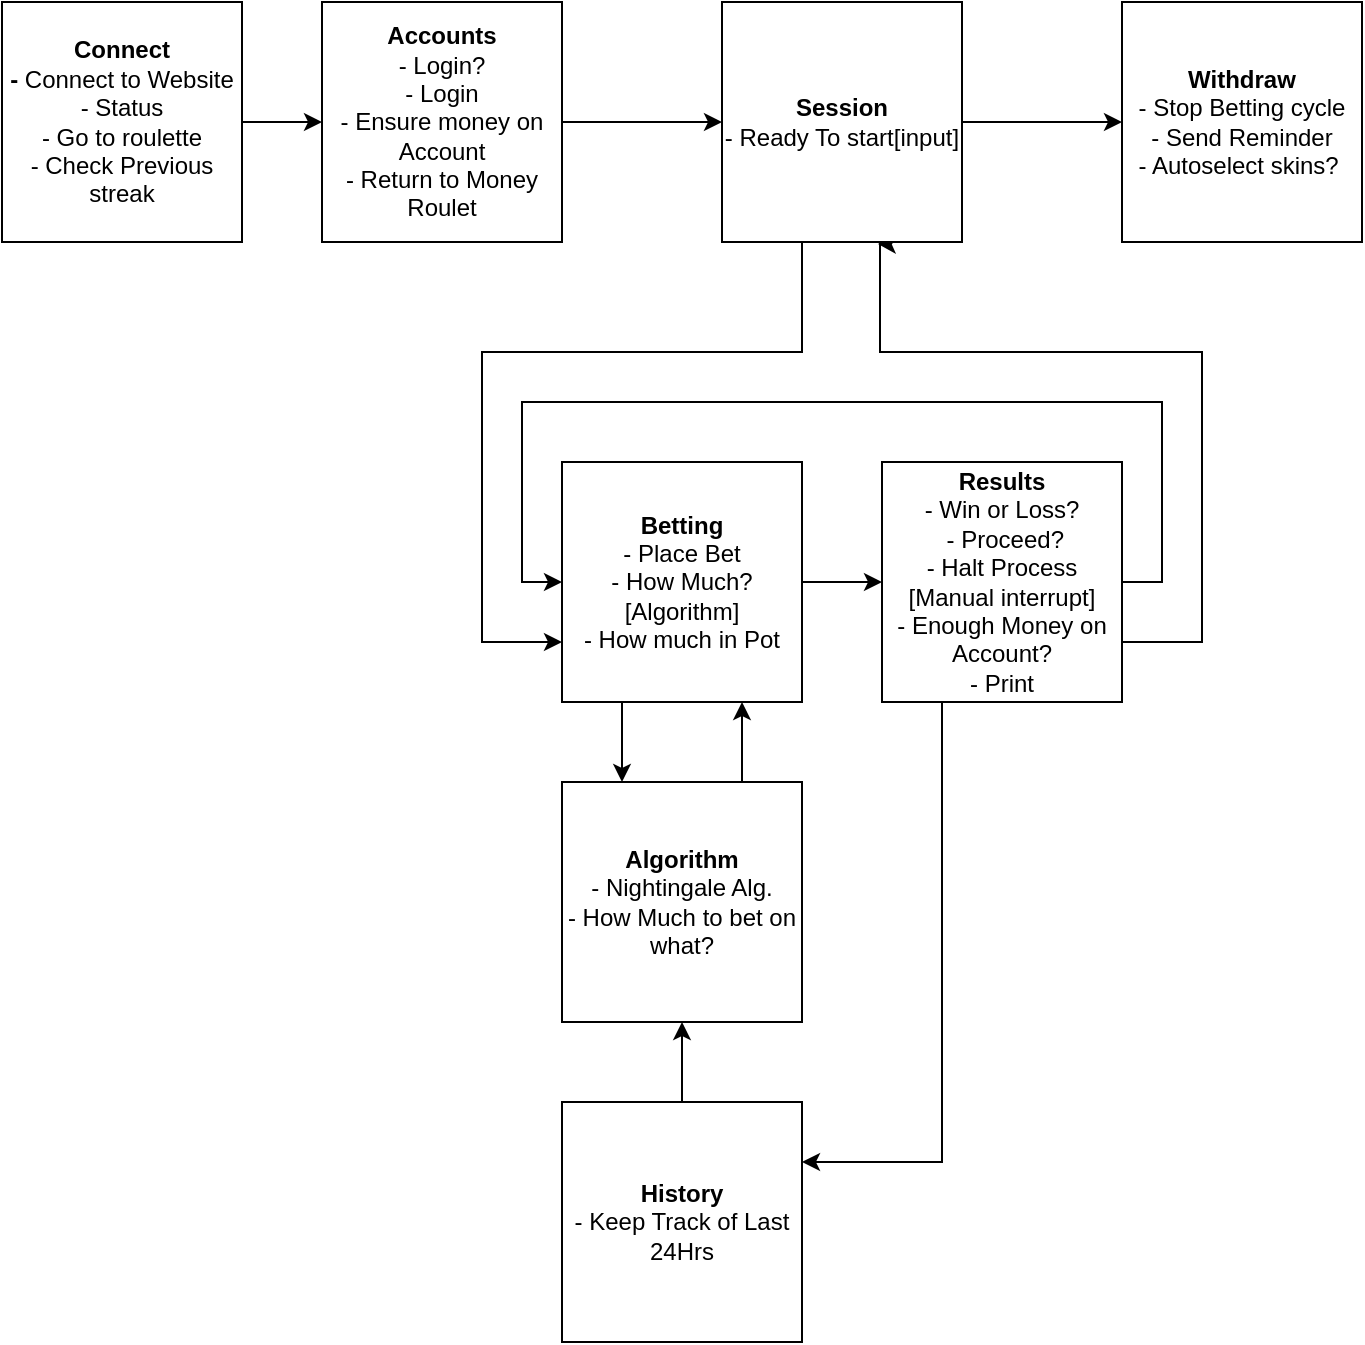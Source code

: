 <mxfile version="14.7.0" type="device"><diagram id="0M8mt4proWK9fW5saypF" name="Page-1"><mxGraphModel dx="1422" dy="766" grid="1" gridSize="10" guides="1" tooltips="1" connect="1" arrows="1" fold="1" page="1" pageScale="1" pageWidth="850" pageHeight="1100" math="0" shadow="0"><root><mxCell id="0"/><mxCell id="1" parent="0"/><mxCell id="mimwID3VXhBoO7cbn9j2-21" style="edgeStyle=orthogonalEdgeStyle;rounded=0;orthogonalLoop=1;jettySize=auto;html=1;exitX=1;exitY=0.5;exitDx=0;exitDy=0;entryX=0;entryY=0.5;entryDx=0;entryDy=0;" parent="1" source="mimwID3VXhBoO7cbn9j2-1" target="mimwID3VXhBoO7cbn9j2-17" edge="1"><mxGeometry relative="1" as="geometry"/></mxCell><mxCell id="mimwID3VXhBoO7cbn9j2-1" value="&lt;b&gt;Accounts&lt;/b&gt;&lt;br&gt;- Login?&lt;br&gt;- Login&lt;br&gt;- Ensure money on Account&lt;br&gt;- Return to Money Roulet" style="rounded=0;whiteSpace=wrap;html=1;" parent="1" vertex="1"><mxGeometry x="200" y="80" width="120" height="120" as="geometry"/></mxCell><mxCell id="mimwID3VXhBoO7cbn9j2-4" style="edgeStyle=orthogonalEdgeStyle;rounded=0;orthogonalLoop=1;jettySize=auto;html=1;exitX=1;exitY=0.5;exitDx=0;exitDy=0;entryX=0;entryY=0.5;entryDx=0;entryDy=0;" parent="1" source="mimwID3VXhBoO7cbn9j2-2" target="mimwID3VXhBoO7cbn9j2-1" edge="1"><mxGeometry relative="1" as="geometry"/></mxCell><mxCell id="mimwID3VXhBoO7cbn9j2-2" value="&lt;b&gt;Connect&lt;br&gt;- &lt;/b&gt;Connect to Website&lt;br&gt;- Status&lt;br&gt;- Go to roulette&lt;br&gt;- Check Previous streak" style="rounded=0;whiteSpace=wrap;html=1;" parent="1" vertex="1"><mxGeometry x="40" y="80" width="120" height="120" as="geometry"/></mxCell><mxCell id="mimwID3VXhBoO7cbn9j2-10" style="edgeStyle=orthogonalEdgeStyle;rounded=0;orthogonalLoop=1;jettySize=auto;html=1;exitX=0.75;exitY=0;exitDx=0;exitDy=0;entryX=0.75;entryY=1;entryDx=0;entryDy=0;" parent="1" source="mimwID3VXhBoO7cbn9j2-5" target="mimwID3VXhBoO7cbn9j2-8" edge="1"><mxGeometry relative="1" as="geometry"/></mxCell><mxCell id="mimwID3VXhBoO7cbn9j2-5" value="&lt;b&gt;Algorithm&lt;/b&gt;&lt;br&gt;- Nightingale Alg.&lt;br&gt;- How Much to bet on what?" style="rounded=0;whiteSpace=wrap;html=1;" parent="1" vertex="1"><mxGeometry x="320" y="470" width="120" height="120" as="geometry"/></mxCell><mxCell id="mimwID3VXhBoO7cbn9j2-9" style="edgeStyle=orthogonalEdgeStyle;rounded=0;orthogonalLoop=1;jettySize=auto;html=1;exitX=0.25;exitY=1;exitDx=0;exitDy=0;entryX=0.25;entryY=0;entryDx=0;entryDy=0;" parent="1" source="mimwID3VXhBoO7cbn9j2-8" target="mimwID3VXhBoO7cbn9j2-5" edge="1"><mxGeometry relative="1" as="geometry"/></mxCell><mxCell id="mimwID3VXhBoO7cbn9j2-19" style="edgeStyle=orthogonalEdgeStyle;rounded=0;orthogonalLoop=1;jettySize=auto;html=1;exitX=1;exitY=0.5;exitDx=0;exitDy=0;entryX=0;entryY=0.5;entryDx=0;entryDy=0;" parent="1" source="mimwID3VXhBoO7cbn9j2-8" target="mimwID3VXhBoO7cbn9j2-12" edge="1"><mxGeometry relative="1" as="geometry"/></mxCell><mxCell id="mimwID3VXhBoO7cbn9j2-8" value="&lt;b&gt;Betting&lt;/b&gt;&lt;br&gt;- Place Bet&lt;br&gt;- How Much?[Algorithm]&lt;br&gt;- How much in Pot" style="rounded=0;whiteSpace=wrap;html=1;" parent="1" vertex="1"><mxGeometry x="320" y="310" width="120" height="120" as="geometry"/></mxCell><mxCell id="mimwID3VXhBoO7cbn9j2-11" value="&lt;b&gt;Withdraw&lt;/b&gt;&lt;br&gt;- Stop Betting cycle&lt;br&gt;- Send Reminder&lt;br&gt;- Autoselect skins?&amp;nbsp;" style="rounded=0;whiteSpace=wrap;html=1;" parent="1" vertex="1"><mxGeometry x="600" y="80" width="120" height="120" as="geometry"/></mxCell><mxCell id="mimwID3VXhBoO7cbn9j2-18" style="edgeStyle=orthogonalEdgeStyle;rounded=0;orthogonalLoop=1;jettySize=auto;html=1;exitX=0.25;exitY=1;exitDx=0;exitDy=0;entryX=1;entryY=0.25;entryDx=0;entryDy=0;" parent="1" source="mimwID3VXhBoO7cbn9j2-12" target="mimwID3VXhBoO7cbn9j2-13" edge="1"><mxGeometry relative="1" as="geometry"/></mxCell><mxCell id="mimwID3VXhBoO7cbn9j2-23" style="edgeStyle=orthogonalEdgeStyle;rounded=0;orthogonalLoop=1;jettySize=auto;html=1;exitX=1;exitY=0.5;exitDx=0;exitDy=0;entryX=0;entryY=0.5;entryDx=0;entryDy=0;" parent="1" source="mimwID3VXhBoO7cbn9j2-12" target="mimwID3VXhBoO7cbn9j2-8" edge="1"><mxGeometry relative="1" as="geometry"><Array as="points"><mxPoint x="620" y="370"/><mxPoint x="620" y="280"/><mxPoint x="300" y="280"/><mxPoint x="300" y="370"/></Array></mxGeometry></mxCell><mxCell id="mimwID3VXhBoO7cbn9j2-25" style="edgeStyle=orthogonalEdgeStyle;rounded=0;orthogonalLoop=1;jettySize=auto;html=1;exitX=1;exitY=0.75;exitDx=0;exitDy=0;entryX=0.65;entryY=1.008;entryDx=0;entryDy=0;entryPerimeter=0;" parent="1" source="mimwID3VXhBoO7cbn9j2-12" target="mimwID3VXhBoO7cbn9j2-17" edge="1"><mxGeometry relative="1" as="geometry"><Array as="points"><mxPoint x="640" y="400"/><mxPoint x="640" y="255"/><mxPoint x="479" y="255"/></Array><mxPoint x="479" y="190" as="targetPoint"/></mxGeometry></mxCell><mxCell id="mimwID3VXhBoO7cbn9j2-12" value="&lt;b&gt;Results&lt;/b&gt;&lt;br&gt;- Win or Loss?&lt;br&gt;&amp;nbsp;- Proceed?&lt;br&gt;- Halt Process [Manual interrupt]&lt;br&gt;- Enough Money on Account?&lt;br&gt;- Print" style="rounded=0;whiteSpace=wrap;html=1;" parent="1" vertex="1"><mxGeometry x="480" y="310" width="120" height="120" as="geometry"/></mxCell><mxCell id="mimwID3VXhBoO7cbn9j2-26" style="edgeStyle=orthogonalEdgeStyle;rounded=0;orthogonalLoop=1;jettySize=auto;html=1;exitX=0.5;exitY=0;exitDx=0;exitDy=0;entryX=0.5;entryY=1;entryDx=0;entryDy=0;" parent="1" source="mimwID3VXhBoO7cbn9j2-13" target="mimwID3VXhBoO7cbn9j2-5" edge="1"><mxGeometry relative="1" as="geometry"/></mxCell><mxCell id="mimwID3VXhBoO7cbn9j2-13" value="&lt;b&gt;History&lt;/b&gt;&lt;br&gt;- Keep Track of Last 24Hrs" style="rounded=0;whiteSpace=wrap;html=1;" parent="1" vertex="1"><mxGeometry x="320" y="630" width="120" height="120" as="geometry"/></mxCell><mxCell id="mimwID3VXhBoO7cbn9j2-22" style="edgeStyle=orthogonalEdgeStyle;rounded=0;orthogonalLoop=1;jettySize=auto;html=1;exitX=1;exitY=0.5;exitDx=0;exitDy=0;entryX=0;entryY=0.5;entryDx=0;entryDy=0;" parent="1" source="mimwID3VXhBoO7cbn9j2-17" target="mimwID3VXhBoO7cbn9j2-11" edge="1"><mxGeometry relative="1" as="geometry"/></mxCell><mxCell id="mimwID3VXhBoO7cbn9j2-24" style="edgeStyle=orthogonalEdgeStyle;rounded=0;orthogonalLoop=1;jettySize=auto;html=1;exitX=0.25;exitY=1;exitDx=0;exitDy=0;entryX=0;entryY=0.75;entryDx=0;entryDy=0;" parent="1" source="mimwID3VXhBoO7cbn9j2-17" target="mimwID3VXhBoO7cbn9j2-8" edge="1"><mxGeometry relative="1" as="geometry"><Array as="points"><mxPoint x="440" y="200"/><mxPoint x="440" y="255"/><mxPoint x="280" y="255"/><mxPoint x="280" y="400"/></Array></mxGeometry></mxCell><mxCell id="mimwID3VXhBoO7cbn9j2-17" value="&lt;b&gt;Session&lt;/b&gt;&lt;br&gt;- Ready To start[input]" style="rounded=0;whiteSpace=wrap;html=1;" parent="1" vertex="1"><mxGeometry x="400" y="80" width="120" height="120" as="geometry"/></mxCell></root></mxGraphModel></diagram></mxfile>